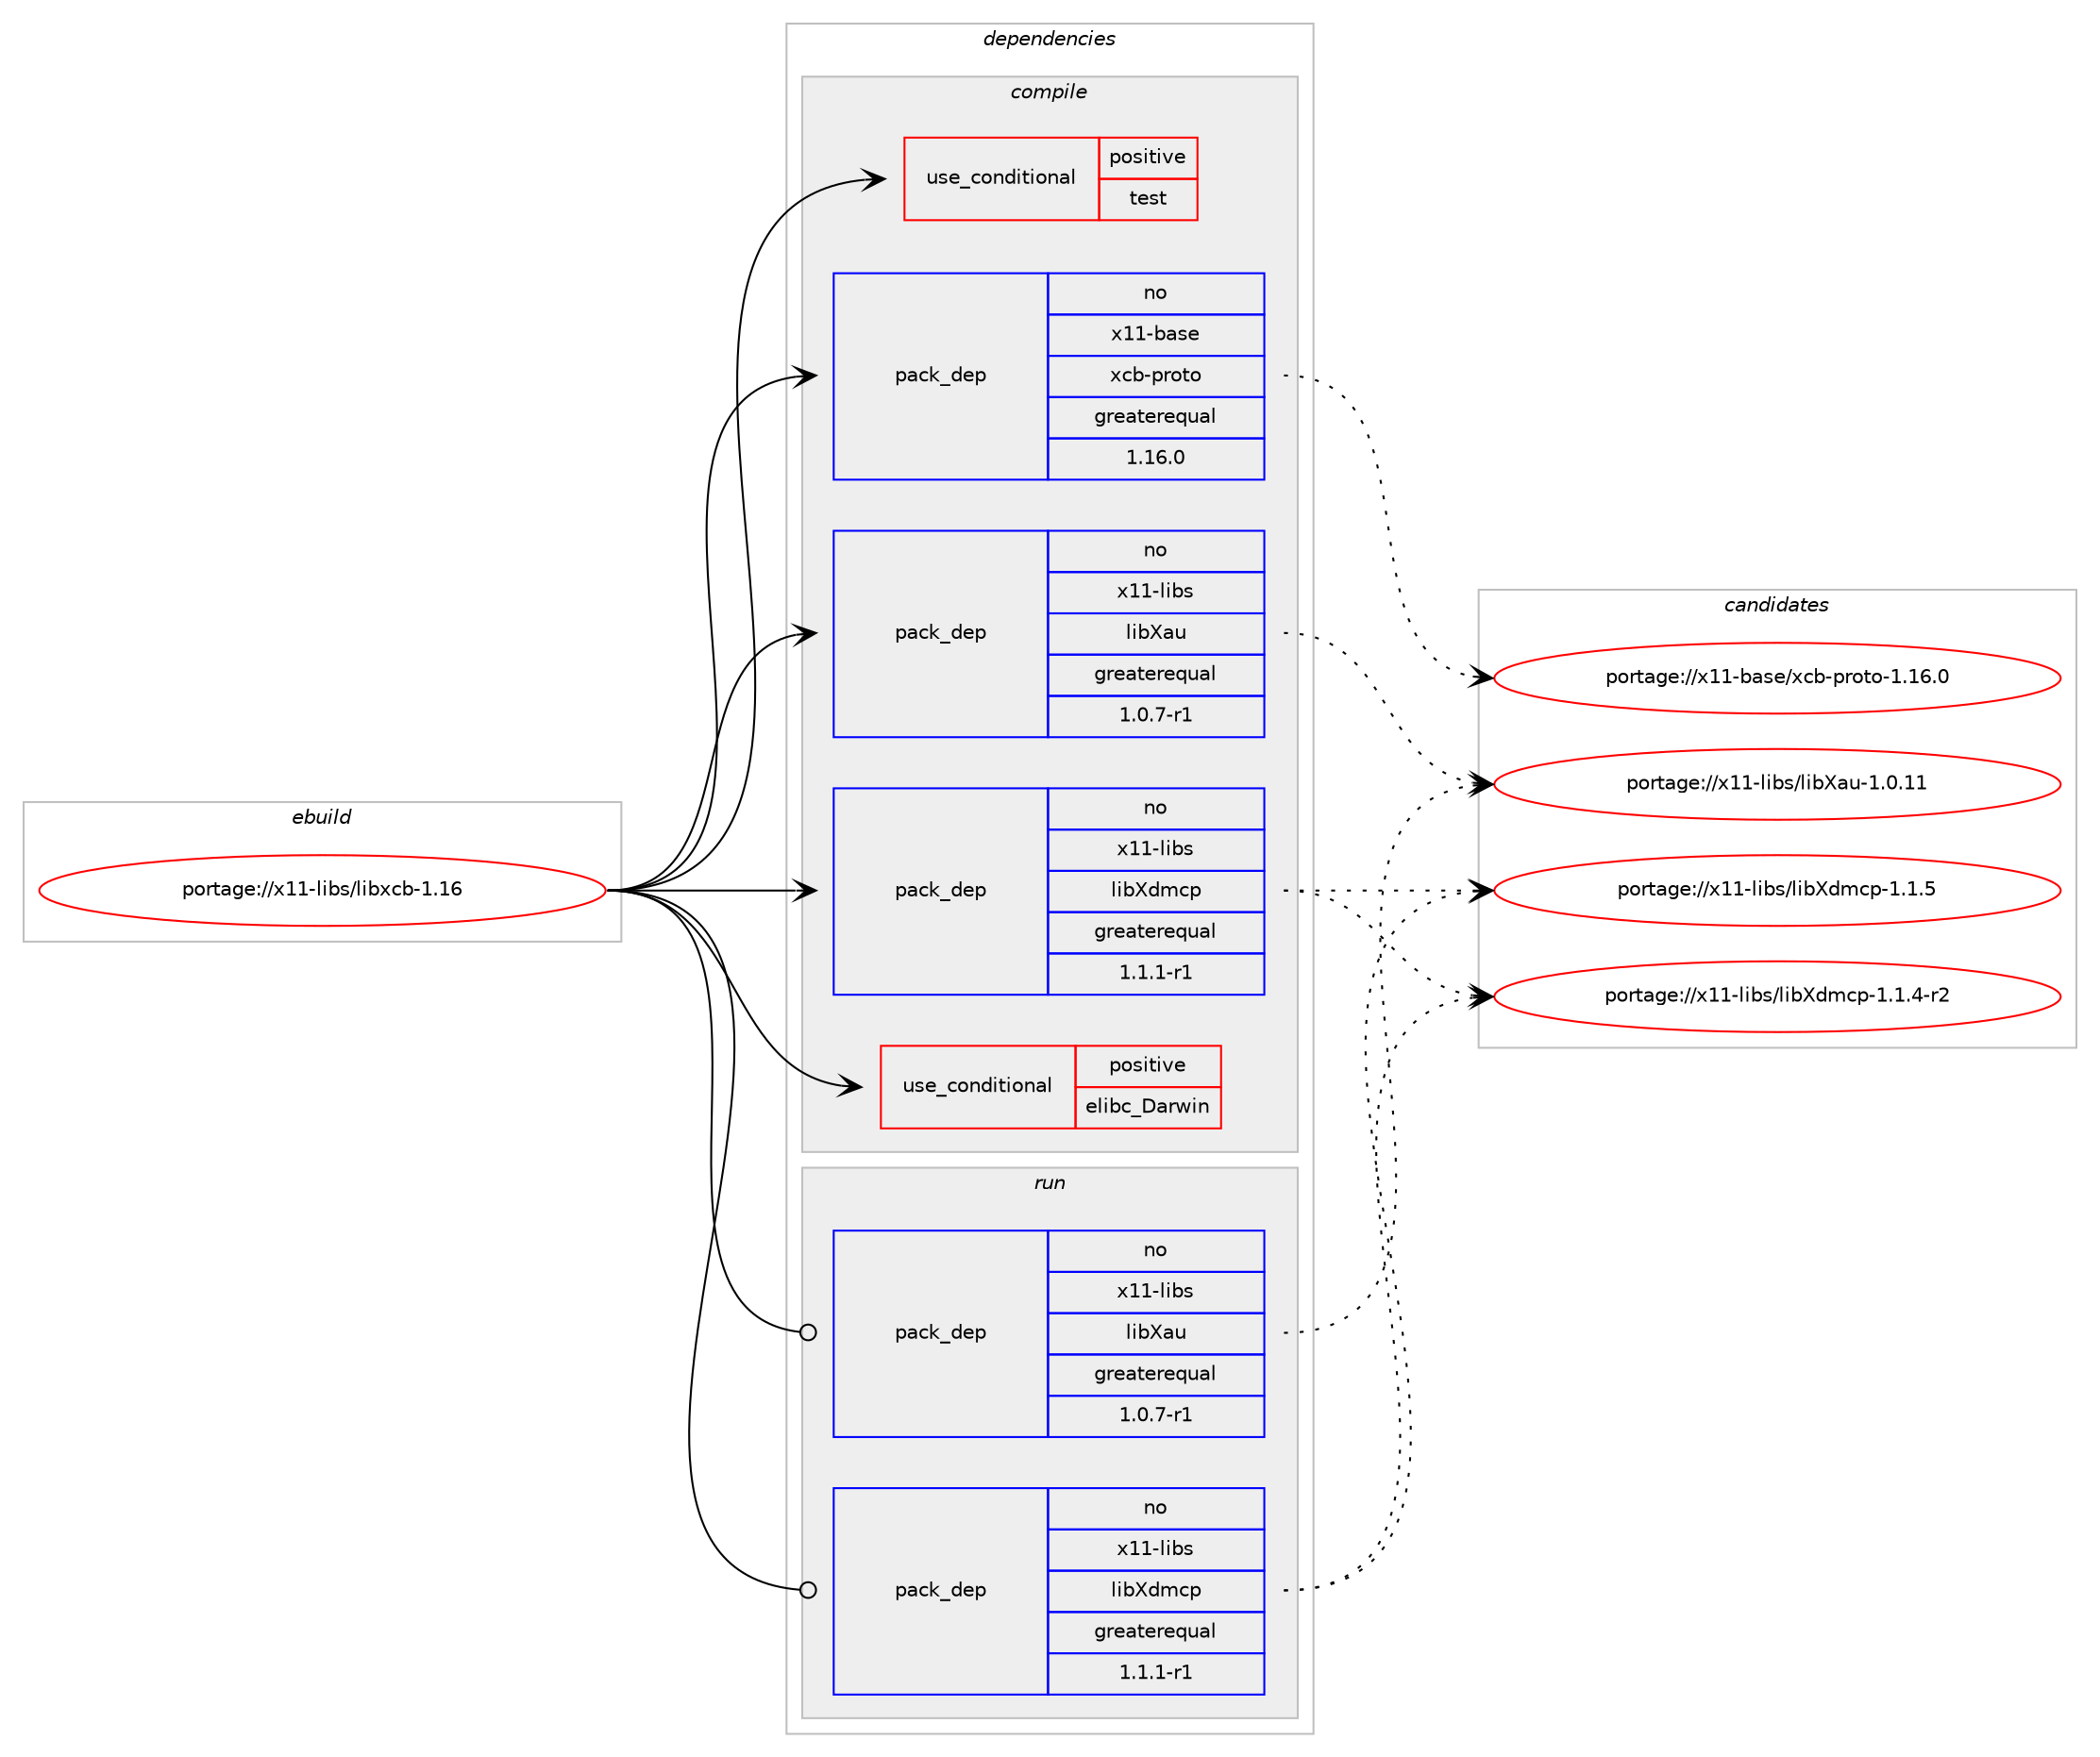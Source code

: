 digraph prolog {

# *************
# Graph options
# *************

newrank=true;
concentrate=true;
compound=true;
graph [rankdir=LR,fontname=Helvetica,fontsize=10,ranksep=1.5];#, ranksep=2.5, nodesep=0.2];
edge  [arrowhead=vee];
node  [fontname=Helvetica,fontsize=10];

# **********
# The ebuild
# **********

subgraph cluster_leftcol {
color=gray;
rank=same;
label=<<i>ebuild</i>>;
id [label="portage://x11-libs/libxcb-1.16", color=red, width=4, href="../x11-libs/libxcb-1.16.svg"];
}

# ****************
# The dependencies
# ****************

subgraph cluster_midcol {
color=gray;
label=<<i>dependencies</i>>;
subgraph cluster_compile {
fillcolor="#eeeeee";
style=filled;
label=<<i>compile</i>>;
subgraph cond12597 {
dependency18251 [label=<<TABLE BORDER="0" CELLBORDER="1" CELLSPACING="0" CELLPADDING="4"><TR><TD ROWSPAN="3" CELLPADDING="10">use_conditional</TD></TR><TR><TD>positive</TD></TR><TR><TD>elibc_Darwin</TD></TR></TABLE>>, shape=none, color=red];
# *** BEGIN UNKNOWN DEPENDENCY TYPE (TODO) ***
# dependency18251 -> package_dependency(portage://x11-libs/libxcb-1.16,install,no,dev-libs,libpthread-stubs,none,[,,],[],[])
# *** END UNKNOWN DEPENDENCY TYPE (TODO) ***

}
id:e -> dependency18251:w [weight=20,style="solid",arrowhead="vee"];
subgraph cond12598 {
dependency18252 [label=<<TABLE BORDER="0" CELLBORDER="1" CELLSPACING="0" CELLPADDING="4"><TR><TD ROWSPAN="3" CELLPADDING="10">use_conditional</TD></TR><TR><TD>positive</TD></TR><TR><TD>test</TD></TR></TABLE>>, shape=none, color=red];
# *** BEGIN UNKNOWN DEPENDENCY TYPE (TODO) ***
# dependency18252 -> package_dependency(portage://x11-libs/libxcb-1.16,install,no,dev-libs,check,none,[,,],[],[use(optenable(abi_x86_32),negative),use(optenable(abi_x86_64),negative),use(optenable(abi_x86_x32),negative),use(optenable(abi_mips_n32),negative),use(optenable(abi_mips_n64),negative),use(optenable(abi_mips_o32),negative),use(optenable(abi_s390_32),negative),use(optenable(abi_s390_64),negative)])
# *** END UNKNOWN DEPENDENCY TYPE (TODO) ***

}
id:e -> dependency18252:w [weight=20,style="solid",arrowhead="vee"];
subgraph pack5409 {
dependency18253 [label=<<TABLE BORDER="0" CELLBORDER="1" CELLSPACING="0" CELLPADDING="4" WIDTH="220"><TR><TD ROWSPAN="6" CELLPADDING="30">pack_dep</TD></TR><TR><TD WIDTH="110">no</TD></TR><TR><TD>x11-base</TD></TR><TR><TD>xcb-proto</TD></TR><TR><TD>greaterequal</TD></TR><TR><TD>1.16.0</TD></TR></TABLE>>, shape=none, color=blue];
}
id:e -> dependency18253:w [weight=20,style="solid",arrowhead="vee"];
# *** BEGIN UNKNOWN DEPENDENCY TYPE (TODO) ***
# id -> package_dependency(portage://x11-libs/libxcb-1.16,install,no,x11-base,xorg-proto,none,[,,],[],[])
# *** END UNKNOWN DEPENDENCY TYPE (TODO) ***

subgraph pack5410 {
dependency18254 [label=<<TABLE BORDER="0" CELLBORDER="1" CELLSPACING="0" CELLPADDING="4" WIDTH="220"><TR><TD ROWSPAN="6" CELLPADDING="30">pack_dep</TD></TR><TR><TD WIDTH="110">no</TD></TR><TR><TD>x11-libs</TD></TR><TR><TD>libXau</TD></TR><TR><TD>greaterequal</TD></TR><TR><TD>1.0.7-r1</TD></TR></TABLE>>, shape=none, color=blue];
}
id:e -> dependency18254:w [weight=20,style="solid",arrowhead="vee"];
subgraph pack5411 {
dependency18255 [label=<<TABLE BORDER="0" CELLBORDER="1" CELLSPACING="0" CELLPADDING="4" WIDTH="220"><TR><TD ROWSPAN="6" CELLPADDING="30">pack_dep</TD></TR><TR><TD WIDTH="110">no</TD></TR><TR><TD>x11-libs</TD></TR><TR><TD>libXdmcp</TD></TR><TR><TD>greaterequal</TD></TR><TR><TD>1.1.1-r1</TD></TR></TABLE>>, shape=none, color=blue];
}
id:e -> dependency18255:w [weight=20,style="solid",arrowhead="vee"];
}
subgraph cluster_compileandrun {
fillcolor="#eeeeee";
style=filled;
label=<<i>compile and run</i>>;
}
subgraph cluster_run {
fillcolor="#eeeeee";
style=filled;
label=<<i>run</i>>;
subgraph pack5412 {
dependency18256 [label=<<TABLE BORDER="0" CELLBORDER="1" CELLSPACING="0" CELLPADDING="4" WIDTH="220"><TR><TD ROWSPAN="6" CELLPADDING="30">pack_dep</TD></TR><TR><TD WIDTH="110">no</TD></TR><TR><TD>x11-libs</TD></TR><TR><TD>libXau</TD></TR><TR><TD>greaterequal</TD></TR><TR><TD>1.0.7-r1</TD></TR></TABLE>>, shape=none, color=blue];
}
id:e -> dependency18256:w [weight=20,style="solid",arrowhead="odot"];
subgraph pack5413 {
dependency18257 [label=<<TABLE BORDER="0" CELLBORDER="1" CELLSPACING="0" CELLPADDING="4" WIDTH="220"><TR><TD ROWSPAN="6" CELLPADDING="30">pack_dep</TD></TR><TR><TD WIDTH="110">no</TD></TR><TR><TD>x11-libs</TD></TR><TR><TD>libXdmcp</TD></TR><TR><TD>greaterequal</TD></TR><TR><TD>1.1.1-r1</TD></TR></TABLE>>, shape=none, color=blue];
}
id:e -> dependency18257:w [weight=20,style="solid",arrowhead="odot"];
}
}

# **************
# The candidates
# **************

subgraph cluster_choices {
rank=same;
color=gray;
label=<<i>candidates</i>>;

subgraph choice5409 {
color=black;
nodesep=1;
choice12049494598971151014712099984511211411111611145494649544648 [label="portage://x11-base/xcb-proto-1.16.0", color=red, width=4,href="../x11-base/xcb-proto-1.16.0.svg"];
dependency18253:e -> choice12049494598971151014712099984511211411111611145494649544648:w [style=dotted,weight="100"];
}
subgraph choice5410 {
color=black;
nodesep=1;
choice120494945108105981154710810598889711745494648464949 [label="portage://x11-libs/libXau-1.0.11", color=red, width=4,href="../x11-libs/libXau-1.0.11.svg"];
dependency18254:e -> choice120494945108105981154710810598889711745494648464949:w [style=dotted,weight="100"];
}
subgraph choice5411 {
color=black;
nodesep=1;
choice12049494510810598115471081059888100109991124549464946524511450 [label="portage://x11-libs/libXdmcp-1.1.4-r2", color=red, width=4,href="../x11-libs/libXdmcp-1.1.4-r2.svg"];
choice1204949451081059811547108105988810010999112454946494653 [label="portage://x11-libs/libXdmcp-1.1.5", color=red, width=4,href="../x11-libs/libXdmcp-1.1.5.svg"];
dependency18255:e -> choice12049494510810598115471081059888100109991124549464946524511450:w [style=dotted,weight="100"];
dependency18255:e -> choice1204949451081059811547108105988810010999112454946494653:w [style=dotted,weight="100"];
}
subgraph choice5412 {
color=black;
nodesep=1;
choice120494945108105981154710810598889711745494648464949 [label="portage://x11-libs/libXau-1.0.11", color=red, width=4,href="../x11-libs/libXau-1.0.11.svg"];
dependency18256:e -> choice120494945108105981154710810598889711745494648464949:w [style=dotted,weight="100"];
}
subgraph choice5413 {
color=black;
nodesep=1;
choice12049494510810598115471081059888100109991124549464946524511450 [label="portage://x11-libs/libXdmcp-1.1.4-r2", color=red, width=4,href="../x11-libs/libXdmcp-1.1.4-r2.svg"];
choice1204949451081059811547108105988810010999112454946494653 [label="portage://x11-libs/libXdmcp-1.1.5", color=red, width=4,href="../x11-libs/libXdmcp-1.1.5.svg"];
dependency18257:e -> choice12049494510810598115471081059888100109991124549464946524511450:w [style=dotted,weight="100"];
dependency18257:e -> choice1204949451081059811547108105988810010999112454946494653:w [style=dotted,weight="100"];
}
}

}
